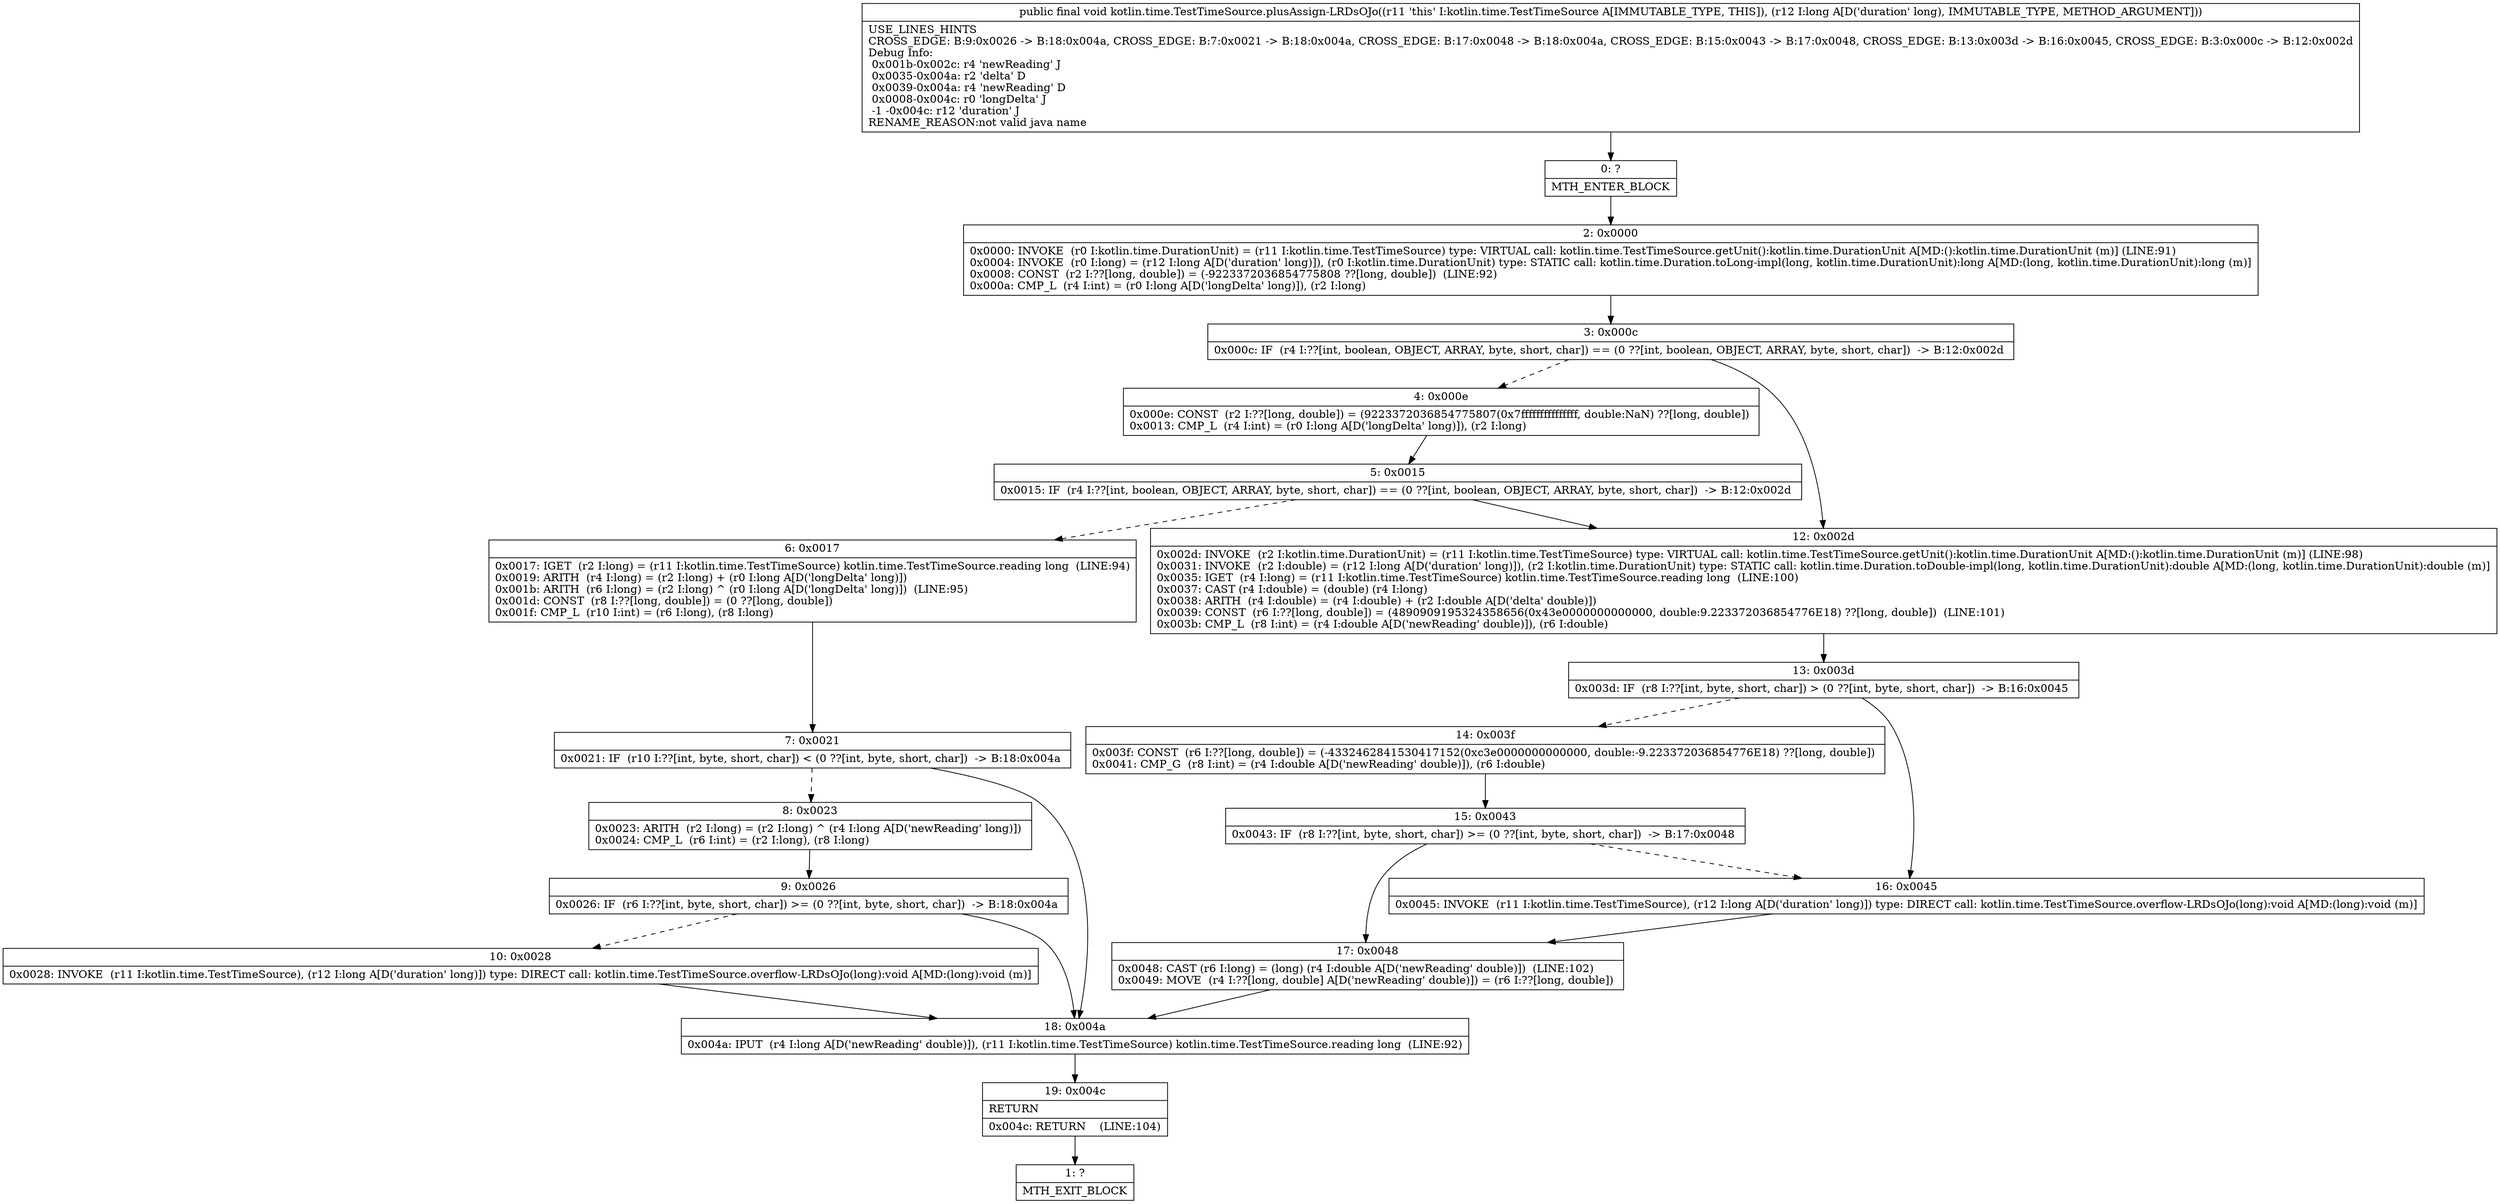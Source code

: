 digraph "CFG forkotlin.time.TestTimeSource.plusAssign\-LRDsOJo(J)V" {
Node_0 [shape=record,label="{0\:\ ?|MTH_ENTER_BLOCK\l}"];
Node_2 [shape=record,label="{2\:\ 0x0000|0x0000: INVOKE  (r0 I:kotlin.time.DurationUnit) = (r11 I:kotlin.time.TestTimeSource) type: VIRTUAL call: kotlin.time.TestTimeSource.getUnit():kotlin.time.DurationUnit A[MD:():kotlin.time.DurationUnit (m)] (LINE:91)\l0x0004: INVOKE  (r0 I:long) = (r12 I:long A[D('duration' long)]), (r0 I:kotlin.time.DurationUnit) type: STATIC call: kotlin.time.Duration.toLong\-impl(long, kotlin.time.DurationUnit):long A[MD:(long, kotlin.time.DurationUnit):long (m)]\l0x0008: CONST  (r2 I:??[long, double]) = (\-9223372036854775808 ??[long, double])  (LINE:92)\l0x000a: CMP_L  (r4 I:int) = (r0 I:long A[D('longDelta' long)]), (r2 I:long) \l}"];
Node_3 [shape=record,label="{3\:\ 0x000c|0x000c: IF  (r4 I:??[int, boolean, OBJECT, ARRAY, byte, short, char]) == (0 ??[int, boolean, OBJECT, ARRAY, byte, short, char])  \-\> B:12:0x002d \l}"];
Node_4 [shape=record,label="{4\:\ 0x000e|0x000e: CONST  (r2 I:??[long, double]) = (9223372036854775807(0x7fffffffffffffff, double:NaN) ??[long, double]) \l0x0013: CMP_L  (r4 I:int) = (r0 I:long A[D('longDelta' long)]), (r2 I:long) \l}"];
Node_5 [shape=record,label="{5\:\ 0x0015|0x0015: IF  (r4 I:??[int, boolean, OBJECT, ARRAY, byte, short, char]) == (0 ??[int, boolean, OBJECT, ARRAY, byte, short, char])  \-\> B:12:0x002d \l}"];
Node_6 [shape=record,label="{6\:\ 0x0017|0x0017: IGET  (r2 I:long) = (r11 I:kotlin.time.TestTimeSource) kotlin.time.TestTimeSource.reading long  (LINE:94)\l0x0019: ARITH  (r4 I:long) = (r2 I:long) + (r0 I:long A[D('longDelta' long)]) \l0x001b: ARITH  (r6 I:long) = (r2 I:long) ^ (r0 I:long A[D('longDelta' long)])  (LINE:95)\l0x001d: CONST  (r8 I:??[long, double]) = (0 ??[long, double]) \l0x001f: CMP_L  (r10 I:int) = (r6 I:long), (r8 I:long) \l}"];
Node_7 [shape=record,label="{7\:\ 0x0021|0x0021: IF  (r10 I:??[int, byte, short, char]) \< (0 ??[int, byte, short, char])  \-\> B:18:0x004a \l}"];
Node_8 [shape=record,label="{8\:\ 0x0023|0x0023: ARITH  (r2 I:long) = (r2 I:long) ^ (r4 I:long A[D('newReading' long)]) \l0x0024: CMP_L  (r6 I:int) = (r2 I:long), (r8 I:long) \l}"];
Node_9 [shape=record,label="{9\:\ 0x0026|0x0026: IF  (r6 I:??[int, byte, short, char]) \>= (0 ??[int, byte, short, char])  \-\> B:18:0x004a \l}"];
Node_10 [shape=record,label="{10\:\ 0x0028|0x0028: INVOKE  (r11 I:kotlin.time.TestTimeSource), (r12 I:long A[D('duration' long)]) type: DIRECT call: kotlin.time.TestTimeSource.overflow\-LRDsOJo(long):void A[MD:(long):void (m)]\l}"];
Node_18 [shape=record,label="{18\:\ 0x004a|0x004a: IPUT  (r4 I:long A[D('newReading' double)]), (r11 I:kotlin.time.TestTimeSource) kotlin.time.TestTimeSource.reading long  (LINE:92)\l}"];
Node_19 [shape=record,label="{19\:\ 0x004c|RETURN\l|0x004c: RETURN    (LINE:104)\l}"];
Node_1 [shape=record,label="{1\:\ ?|MTH_EXIT_BLOCK\l}"];
Node_12 [shape=record,label="{12\:\ 0x002d|0x002d: INVOKE  (r2 I:kotlin.time.DurationUnit) = (r11 I:kotlin.time.TestTimeSource) type: VIRTUAL call: kotlin.time.TestTimeSource.getUnit():kotlin.time.DurationUnit A[MD:():kotlin.time.DurationUnit (m)] (LINE:98)\l0x0031: INVOKE  (r2 I:double) = (r12 I:long A[D('duration' long)]), (r2 I:kotlin.time.DurationUnit) type: STATIC call: kotlin.time.Duration.toDouble\-impl(long, kotlin.time.DurationUnit):double A[MD:(long, kotlin.time.DurationUnit):double (m)]\l0x0035: IGET  (r4 I:long) = (r11 I:kotlin.time.TestTimeSource) kotlin.time.TestTimeSource.reading long  (LINE:100)\l0x0037: CAST (r4 I:double) = (double) (r4 I:long) \l0x0038: ARITH  (r4 I:double) = (r4 I:double) + (r2 I:double A[D('delta' double)]) \l0x0039: CONST  (r6 I:??[long, double]) = (4890909195324358656(0x43e0000000000000, double:9.223372036854776E18) ??[long, double])  (LINE:101)\l0x003b: CMP_L  (r8 I:int) = (r4 I:double A[D('newReading' double)]), (r6 I:double) \l}"];
Node_13 [shape=record,label="{13\:\ 0x003d|0x003d: IF  (r8 I:??[int, byte, short, char]) \> (0 ??[int, byte, short, char])  \-\> B:16:0x0045 \l}"];
Node_14 [shape=record,label="{14\:\ 0x003f|0x003f: CONST  (r6 I:??[long, double]) = (\-4332462841530417152(0xc3e0000000000000, double:\-9.223372036854776E18) ??[long, double]) \l0x0041: CMP_G  (r8 I:int) = (r4 I:double A[D('newReading' double)]), (r6 I:double) \l}"];
Node_15 [shape=record,label="{15\:\ 0x0043|0x0043: IF  (r8 I:??[int, byte, short, char]) \>= (0 ??[int, byte, short, char])  \-\> B:17:0x0048 \l}"];
Node_17 [shape=record,label="{17\:\ 0x0048|0x0048: CAST (r6 I:long) = (long) (r4 I:double A[D('newReading' double)])  (LINE:102)\l0x0049: MOVE  (r4 I:??[long, double] A[D('newReading' double)]) = (r6 I:??[long, double]) \l}"];
Node_16 [shape=record,label="{16\:\ 0x0045|0x0045: INVOKE  (r11 I:kotlin.time.TestTimeSource), (r12 I:long A[D('duration' long)]) type: DIRECT call: kotlin.time.TestTimeSource.overflow\-LRDsOJo(long):void A[MD:(long):void (m)]\l}"];
MethodNode[shape=record,label="{public final void kotlin.time.TestTimeSource.plusAssign\-LRDsOJo((r11 'this' I:kotlin.time.TestTimeSource A[IMMUTABLE_TYPE, THIS]), (r12 I:long A[D('duration' long), IMMUTABLE_TYPE, METHOD_ARGUMENT]))  | USE_LINES_HINTS\lCROSS_EDGE: B:9:0x0026 \-\> B:18:0x004a, CROSS_EDGE: B:7:0x0021 \-\> B:18:0x004a, CROSS_EDGE: B:17:0x0048 \-\> B:18:0x004a, CROSS_EDGE: B:15:0x0043 \-\> B:17:0x0048, CROSS_EDGE: B:13:0x003d \-\> B:16:0x0045, CROSS_EDGE: B:3:0x000c \-\> B:12:0x002d\lDebug Info:\l  0x001b\-0x002c: r4 'newReading' J\l  0x0035\-0x004a: r2 'delta' D\l  0x0039\-0x004a: r4 'newReading' D\l  0x0008\-0x004c: r0 'longDelta' J\l  \-1 \-0x004c: r12 'duration' J\lRENAME_REASON:not valid java name\l}"];
MethodNode -> Node_0;Node_0 -> Node_2;
Node_2 -> Node_3;
Node_3 -> Node_4[style=dashed];
Node_3 -> Node_12;
Node_4 -> Node_5;
Node_5 -> Node_6[style=dashed];
Node_5 -> Node_12;
Node_6 -> Node_7;
Node_7 -> Node_8[style=dashed];
Node_7 -> Node_18;
Node_8 -> Node_9;
Node_9 -> Node_10[style=dashed];
Node_9 -> Node_18;
Node_10 -> Node_18;
Node_18 -> Node_19;
Node_19 -> Node_1;
Node_12 -> Node_13;
Node_13 -> Node_14[style=dashed];
Node_13 -> Node_16;
Node_14 -> Node_15;
Node_15 -> Node_16[style=dashed];
Node_15 -> Node_17;
Node_17 -> Node_18;
Node_16 -> Node_17;
}

